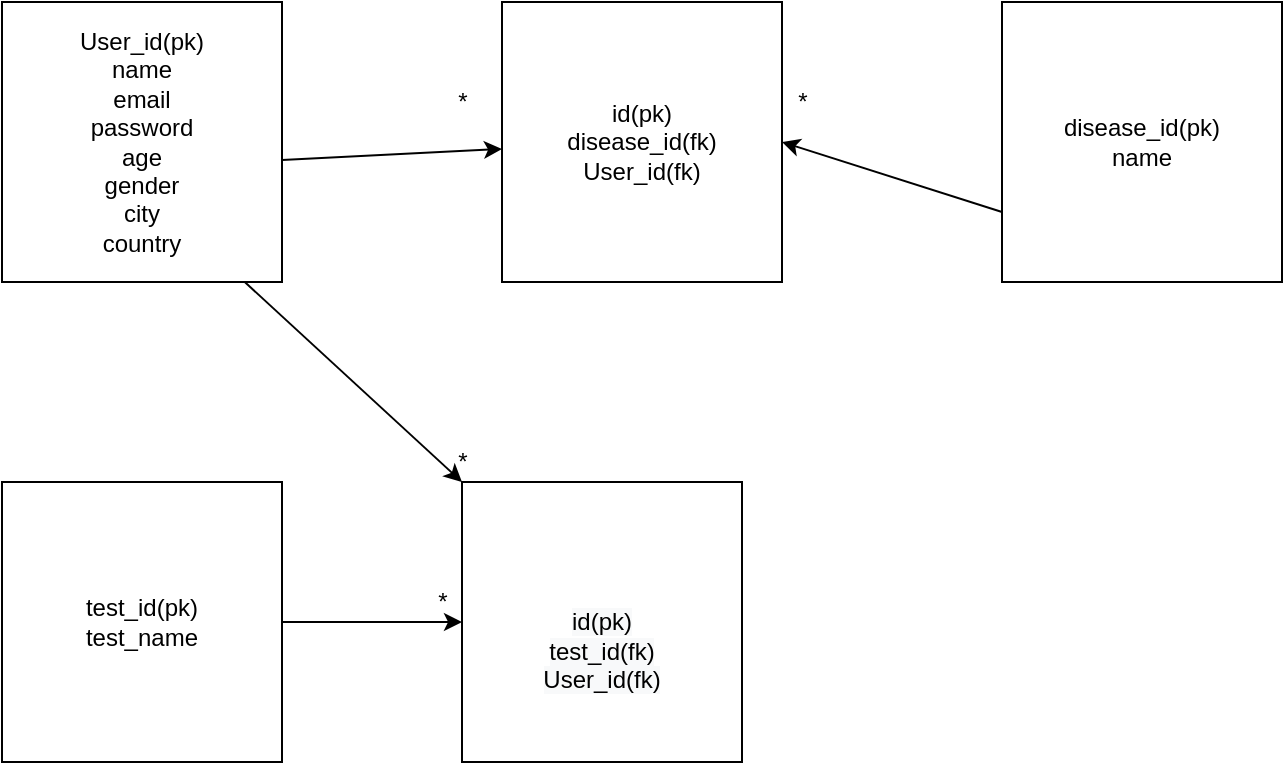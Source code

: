 <mxfile version="14.5.6" type="github">
  <diagram id="ITqQMh73DEWMcqBuBgU3" name="Page-1">
    <mxGraphModel dx="895" dy="427" grid="1" gridSize="10" guides="1" tooltips="1" connect="1" arrows="1" fold="1" page="1" pageScale="1" pageWidth="850" pageHeight="1100" math="0" shadow="0">
      <root>
        <mxCell id="0" />
        <mxCell id="1" parent="0" />
        <mxCell id="c6R_e1xZP-nfZ6xmoIfk-1" value="User_id(pk)&lt;br&gt;name&lt;br&gt;email&lt;br&gt;password&lt;br&gt;age&lt;br&gt;gender&lt;br&gt;city&lt;br&gt;country" style="whiteSpace=wrap;html=1;aspect=fixed;" vertex="1" parent="1">
          <mxGeometry x="50" y="360" width="140" height="140" as="geometry" />
        </mxCell>
        <mxCell id="c6R_e1xZP-nfZ6xmoIfk-2" value="disease_id(pk)&lt;br&gt;name" style="whiteSpace=wrap;html=1;aspect=fixed;" vertex="1" parent="1">
          <mxGeometry x="550" y="360" width="140" height="140" as="geometry" />
        </mxCell>
        <mxCell id="c6R_e1xZP-nfZ6xmoIfk-3" value="id(pk)&lt;br&gt;disease_id(fk)&lt;br&gt;User_id(fk)" style="whiteSpace=wrap;html=1;aspect=fixed;" vertex="1" parent="1">
          <mxGeometry x="300" y="360" width="140" height="140" as="geometry" />
        </mxCell>
        <mxCell id="c6R_e1xZP-nfZ6xmoIfk-4" value="" style="endArrow=classic;html=1;exitX=1;exitY=0.564;exitDx=0;exitDy=0;exitPerimeter=0;" edge="1" parent="1" source="c6R_e1xZP-nfZ6xmoIfk-1" target="c6R_e1xZP-nfZ6xmoIfk-3">
          <mxGeometry width="50" height="50" relative="1" as="geometry">
            <mxPoint x="190" y="460" as="sourcePoint" />
            <mxPoint x="240" y="410" as="targetPoint" />
          </mxGeometry>
        </mxCell>
        <mxCell id="c6R_e1xZP-nfZ6xmoIfk-6" value="" style="endArrow=classic;html=1;exitX=0;exitY=0.75;exitDx=0;exitDy=0;entryX=1;entryY=0.5;entryDx=0;entryDy=0;" edge="1" parent="1" source="c6R_e1xZP-nfZ6xmoIfk-2" target="c6R_e1xZP-nfZ6xmoIfk-3">
          <mxGeometry width="50" height="50" relative="1" as="geometry">
            <mxPoint x="500" y="460" as="sourcePoint" />
            <mxPoint x="550" y="410" as="targetPoint" />
          </mxGeometry>
        </mxCell>
        <mxCell id="c6R_e1xZP-nfZ6xmoIfk-8" value="*" style="text;html=1;align=center;verticalAlign=middle;resizable=0;points=[];autosize=1;" vertex="1" parent="1">
          <mxGeometry x="270" y="400" width="20" height="20" as="geometry" />
        </mxCell>
        <mxCell id="c6R_e1xZP-nfZ6xmoIfk-9" value="*" style="text;html=1;align=center;verticalAlign=middle;resizable=0;points=[];autosize=1;" vertex="1" parent="1">
          <mxGeometry x="440" y="400" width="20" height="20" as="geometry" />
        </mxCell>
        <mxCell id="c6R_e1xZP-nfZ6xmoIfk-10" value="test_id(pk)&lt;br&gt;test_name" style="whiteSpace=wrap;html=1;aspect=fixed;" vertex="1" parent="1">
          <mxGeometry x="50" y="600" width="140" height="140" as="geometry" />
        </mxCell>
        <mxCell id="c6R_e1xZP-nfZ6xmoIfk-12" value="&lt;br&gt;&lt;br&gt;&lt;span style=&quot;color: rgb(0 , 0 , 0) ; font-family: &amp;#34;helvetica&amp;#34; ; font-size: 12px ; font-style: normal ; font-weight: 400 ; letter-spacing: normal ; text-align: center ; text-indent: 0px ; text-transform: none ; word-spacing: 0px ; background-color: rgb(248 , 249 , 250) ; display: inline ; float: none&quot;&gt;id(pk)&lt;/span&gt;&lt;br style=&quot;color: rgb(0 , 0 , 0) ; font-family: &amp;#34;helvetica&amp;#34; ; font-size: 12px ; font-style: normal ; font-weight: 400 ; letter-spacing: normal ; text-align: center ; text-indent: 0px ; text-transform: none ; word-spacing: 0px ; background-color: rgb(248 , 249 , 250)&quot;&gt;&lt;span style=&quot;color: rgb(0 , 0 , 0) ; font-family: &amp;#34;helvetica&amp;#34; ; font-size: 12px ; font-style: normal ; font-weight: 400 ; letter-spacing: normal ; text-align: center ; text-indent: 0px ; text-transform: none ; word-spacing: 0px ; background-color: rgb(248 , 249 , 250) ; display: inline ; float: none&quot;&gt;test_id(fk)&lt;/span&gt;&lt;br style=&quot;color: rgb(0 , 0 , 0) ; font-family: &amp;#34;helvetica&amp;#34; ; font-size: 12px ; font-style: normal ; font-weight: 400 ; letter-spacing: normal ; text-align: center ; text-indent: 0px ; text-transform: none ; word-spacing: 0px ; background-color: rgb(248 , 249 , 250)&quot;&gt;&lt;span style=&quot;color: rgb(0 , 0 , 0) ; font-family: &amp;#34;helvetica&amp;#34; ; font-size: 12px ; font-style: normal ; font-weight: 400 ; letter-spacing: normal ; text-align: center ; text-indent: 0px ; text-transform: none ; word-spacing: 0px ; background-color: rgb(248 , 249 , 250) ; display: inline ; float: none&quot;&gt;User_id(fk)&lt;/span&gt;&lt;br&gt;" style="whiteSpace=wrap;html=1;aspect=fixed;" vertex="1" parent="1">
          <mxGeometry x="280" y="600" width="140" height="140" as="geometry" />
        </mxCell>
        <mxCell id="c6R_e1xZP-nfZ6xmoIfk-13" value="" style="endArrow=classic;html=1;" edge="1" parent="1" source="c6R_e1xZP-nfZ6xmoIfk-10" target="c6R_e1xZP-nfZ6xmoIfk-12">
          <mxGeometry width="50" height="50" relative="1" as="geometry">
            <mxPoint x="190" y="720" as="sourcePoint" />
            <mxPoint x="260.711" y="670" as="targetPoint" />
          </mxGeometry>
        </mxCell>
        <mxCell id="c6R_e1xZP-nfZ6xmoIfk-15" value="" style="endArrow=classic;html=1;exitX=0.867;exitY=1;exitDx=0;exitDy=0;exitPerimeter=0;entryX=0;entryY=0;entryDx=0;entryDy=0;" edge="1" parent="1" source="c6R_e1xZP-nfZ6xmoIfk-1" target="c6R_e1xZP-nfZ6xmoIfk-12">
          <mxGeometry width="50" height="50" relative="1" as="geometry">
            <mxPoint x="190" y="540" as="sourcePoint" />
            <mxPoint x="240" y="490" as="targetPoint" />
          </mxGeometry>
        </mxCell>
        <mxCell id="c6R_e1xZP-nfZ6xmoIfk-16" value="*" style="text;html=1;align=center;verticalAlign=middle;resizable=0;points=[];autosize=1;" vertex="1" parent="1">
          <mxGeometry x="270" y="580" width="20" height="20" as="geometry" />
        </mxCell>
        <mxCell id="c6R_e1xZP-nfZ6xmoIfk-17" value="*" style="text;html=1;align=center;verticalAlign=middle;resizable=0;points=[];autosize=1;" vertex="1" parent="1">
          <mxGeometry x="260" y="650" width="20" height="20" as="geometry" />
        </mxCell>
      </root>
    </mxGraphModel>
  </diagram>
</mxfile>
